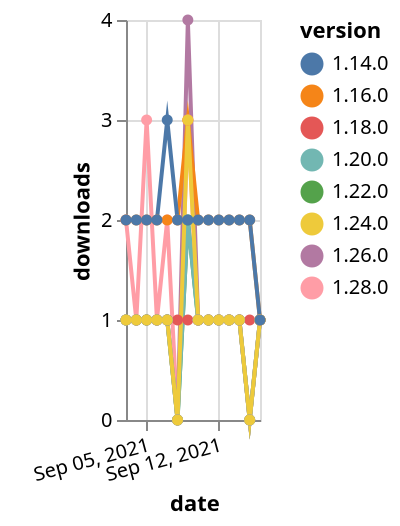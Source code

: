 {"$schema": "https://vega.github.io/schema/vega-lite/v5.json", "description": "A simple bar chart with embedded data.", "data": {"values": [{"date": "2021-09-03", "total": 223, "delta": 1, "version": "1.18.0"}, {"date": "2021-09-04", "total": 224, "delta": 1, "version": "1.18.0"}, {"date": "2021-09-05", "total": 225, "delta": 1, "version": "1.18.0"}, {"date": "2021-09-06", "total": 226, "delta": 1, "version": "1.18.0"}, {"date": "2021-09-07", "total": 227, "delta": 1, "version": "1.18.0"}, {"date": "2021-09-08", "total": 228, "delta": 1, "version": "1.18.0"}, {"date": "2021-09-09", "total": 229, "delta": 1, "version": "1.18.0"}, {"date": "2021-09-10", "total": 230, "delta": 1, "version": "1.18.0"}, {"date": "2021-09-11", "total": 231, "delta": 1, "version": "1.18.0"}, {"date": "2021-09-12", "total": 232, "delta": 1, "version": "1.18.0"}, {"date": "2021-09-13", "total": 233, "delta": 1, "version": "1.18.0"}, {"date": "2021-09-14", "total": 234, "delta": 1, "version": "1.18.0"}, {"date": "2021-09-15", "total": 235, "delta": 1, "version": "1.18.0"}, {"date": "2021-09-16", "total": 236, "delta": 1, "version": "1.18.0"}, {"date": "2021-09-03", "total": 171, "delta": 1, "version": "1.22.0"}, {"date": "2021-09-04", "total": 172, "delta": 1, "version": "1.22.0"}, {"date": "2021-09-05", "total": 173, "delta": 1, "version": "1.22.0"}, {"date": "2021-09-06", "total": 174, "delta": 1, "version": "1.22.0"}, {"date": "2021-09-07", "total": 175, "delta": 1, "version": "1.22.0"}, {"date": "2021-09-08", "total": 175, "delta": 0, "version": "1.22.0"}, {"date": "2021-09-09", "total": 177, "delta": 2, "version": "1.22.0"}, {"date": "2021-09-10", "total": 178, "delta": 1, "version": "1.22.0"}, {"date": "2021-09-11", "total": 179, "delta": 1, "version": "1.22.0"}, {"date": "2021-09-12", "total": 180, "delta": 1, "version": "1.22.0"}, {"date": "2021-09-13", "total": 181, "delta": 1, "version": "1.22.0"}, {"date": "2021-09-14", "total": 182, "delta": 1, "version": "1.22.0"}, {"date": "2021-09-15", "total": 182, "delta": 0, "version": "1.22.0"}, {"date": "2021-09-16", "total": 183, "delta": 1, "version": "1.22.0"}, {"date": "2021-09-03", "total": 115, "delta": 2, "version": "1.28.0"}, {"date": "2021-09-04", "total": 116, "delta": 1, "version": "1.28.0"}, {"date": "2021-09-05", "total": 119, "delta": 3, "version": "1.28.0"}, {"date": "2021-09-06", "total": 120, "delta": 1, "version": "1.28.0"}, {"date": "2021-09-07", "total": 122, "delta": 2, "version": "1.28.0"}, {"date": "2021-09-08", "total": 122, "delta": 0, "version": "1.28.0"}, {"date": "2021-09-09", "total": 125, "delta": 3, "version": "1.28.0"}, {"date": "2021-09-10", "total": 126, "delta": 1, "version": "1.28.0"}, {"date": "2021-09-11", "total": 127, "delta": 1, "version": "1.28.0"}, {"date": "2021-09-12", "total": 128, "delta": 1, "version": "1.28.0"}, {"date": "2021-09-13", "total": 129, "delta": 1, "version": "1.28.0"}, {"date": "2021-09-14", "total": 130, "delta": 1, "version": "1.28.0"}, {"date": "2021-09-15", "total": 130, "delta": 0, "version": "1.28.0"}, {"date": "2021-09-16", "total": 131, "delta": 1, "version": "1.28.0"}, {"date": "2021-09-03", "total": 177, "delta": 1, "version": "1.26.0"}, {"date": "2021-09-04", "total": 178, "delta": 1, "version": "1.26.0"}, {"date": "2021-09-05", "total": 179, "delta": 1, "version": "1.26.0"}, {"date": "2021-09-06", "total": 180, "delta": 1, "version": "1.26.0"}, {"date": "2021-09-07", "total": 181, "delta": 1, "version": "1.26.0"}, {"date": "2021-09-08", "total": 181, "delta": 0, "version": "1.26.0"}, {"date": "2021-09-09", "total": 185, "delta": 4, "version": "1.26.0"}, {"date": "2021-09-10", "total": 186, "delta": 1, "version": "1.26.0"}, {"date": "2021-09-11", "total": 187, "delta": 1, "version": "1.26.0"}, {"date": "2021-09-12", "total": 188, "delta": 1, "version": "1.26.0"}, {"date": "2021-09-13", "total": 189, "delta": 1, "version": "1.26.0"}, {"date": "2021-09-14", "total": 190, "delta": 1, "version": "1.26.0"}, {"date": "2021-09-15", "total": 190, "delta": 0, "version": "1.26.0"}, {"date": "2021-09-16", "total": 191, "delta": 1, "version": "1.26.0"}, {"date": "2021-09-03", "total": 301, "delta": 1, "version": "1.20.0"}, {"date": "2021-09-04", "total": 302, "delta": 1, "version": "1.20.0"}, {"date": "2021-09-05", "total": 303, "delta": 1, "version": "1.20.0"}, {"date": "2021-09-06", "total": 304, "delta": 1, "version": "1.20.0"}, {"date": "2021-09-07", "total": 305, "delta": 1, "version": "1.20.0"}, {"date": "2021-09-08", "total": 305, "delta": 0, "version": "1.20.0"}, {"date": "2021-09-09", "total": 307, "delta": 2, "version": "1.20.0"}, {"date": "2021-09-10", "total": 308, "delta": 1, "version": "1.20.0"}, {"date": "2021-09-11", "total": 309, "delta": 1, "version": "1.20.0"}, {"date": "2021-09-12", "total": 310, "delta": 1, "version": "1.20.0"}, {"date": "2021-09-13", "total": 311, "delta": 1, "version": "1.20.0"}, {"date": "2021-09-14", "total": 312, "delta": 1, "version": "1.20.0"}, {"date": "2021-09-15", "total": 312, "delta": 0, "version": "1.20.0"}, {"date": "2021-09-16", "total": 313, "delta": 1, "version": "1.20.0"}, {"date": "2021-09-03", "total": 2451, "delta": 2, "version": "1.16.0"}, {"date": "2021-09-04", "total": 2453, "delta": 2, "version": "1.16.0"}, {"date": "2021-09-05", "total": 2455, "delta": 2, "version": "1.16.0"}, {"date": "2021-09-06", "total": 2457, "delta": 2, "version": "1.16.0"}, {"date": "2021-09-07", "total": 2459, "delta": 2, "version": "1.16.0"}, {"date": "2021-09-08", "total": 2461, "delta": 2, "version": "1.16.0"}, {"date": "2021-09-09", "total": 2464, "delta": 3, "version": "1.16.0"}, {"date": "2021-09-10", "total": 2466, "delta": 2, "version": "1.16.0"}, {"date": "2021-09-11", "total": 2468, "delta": 2, "version": "1.16.0"}, {"date": "2021-09-12", "total": 2470, "delta": 2, "version": "1.16.0"}, {"date": "2021-09-13", "total": 2472, "delta": 2, "version": "1.16.0"}, {"date": "2021-09-14", "total": 2474, "delta": 2, "version": "1.16.0"}, {"date": "2021-09-15", "total": 2476, "delta": 2, "version": "1.16.0"}, {"date": "2021-09-16", "total": 2477, "delta": 1, "version": "1.16.0"}, {"date": "2021-09-03", "total": 152, "delta": 1, "version": "1.24.0"}, {"date": "2021-09-04", "total": 153, "delta": 1, "version": "1.24.0"}, {"date": "2021-09-05", "total": 154, "delta": 1, "version": "1.24.0"}, {"date": "2021-09-06", "total": 155, "delta": 1, "version": "1.24.0"}, {"date": "2021-09-07", "total": 156, "delta": 1, "version": "1.24.0"}, {"date": "2021-09-08", "total": 156, "delta": 0, "version": "1.24.0"}, {"date": "2021-09-09", "total": 159, "delta": 3, "version": "1.24.0"}, {"date": "2021-09-10", "total": 160, "delta": 1, "version": "1.24.0"}, {"date": "2021-09-11", "total": 161, "delta": 1, "version": "1.24.0"}, {"date": "2021-09-12", "total": 162, "delta": 1, "version": "1.24.0"}, {"date": "2021-09-13", "total": 163, "delta": 1, "version": "1.24.0"}, {"date": "2021-09-14", "total": 164, "delta": 1, "version": "1.24.0"}, {"date": "2021-09-15", "total": 164, "delta": 0, "version": "1.24.0"}, {"date": "2021-09-16", "total": 165, "delta": 1, "version": "1.24.0"}, {"date": "2021-09-03", "total": 2296, "delta": 2, "version": "1.14.0"}, {"date": "2021-09-04", "total": 2298, "delta": 2, "version": "1.14.0"}, {"date": "2021-09-05", "total": 2300, "delta": 2, "version": "1.14.0"}, {"date": "2021-09-06", "total": 2302, "delta": 2, "version": "1.14.0"}, {"date": "2021-09-07", "total": 2305, "delta": 3, "version": "1.14.0"}, {"date": "2021-09-08", "total": 2307, "delta": 2, "version": "1.14.0"}, {"date": "2021-09-09", "total": 2309, "delta": 2, "version": "1.14.0"}, {"date": "2021-09-10", "total": 2311, "delta": 2, "version": "1.14.0"}, {"date": "2021-09-11", "total": 2313, "delta": 2, "version": "1.14.0"}, {"date": "2021-09-12", "total": 2315, "delta": 2, "version": "1.14.0"}, {"date": "2021-09-13", "total": 2317, "delta": 2, "version": "1.14.0"}, {"date": "2021-09-14", "total": 2319, "delta": 2, "version": "1.14.0"}, {"date": "2021-09-15", "total": 2321, "delta": 2, "version": "1.14.0"}, {"date": "2021-09-16", "total": 2322, "delta": 1, "version": "1.14.0"}]}, "width": "container", "mark": {"type": "line", "point": {"filled": true}}, "encoding": {"x": {"field": "date", "type": "temporal", "timeUnit": "yearmonthdate", "title": "date", "axis": {"labelAngle": -15}}, "y": {"field": "delta", "type": "quantitative", "title": "downloads"}, "color": {"field": "version", "type": "nominal"}, "tooltip": {"field": "delta"}}}